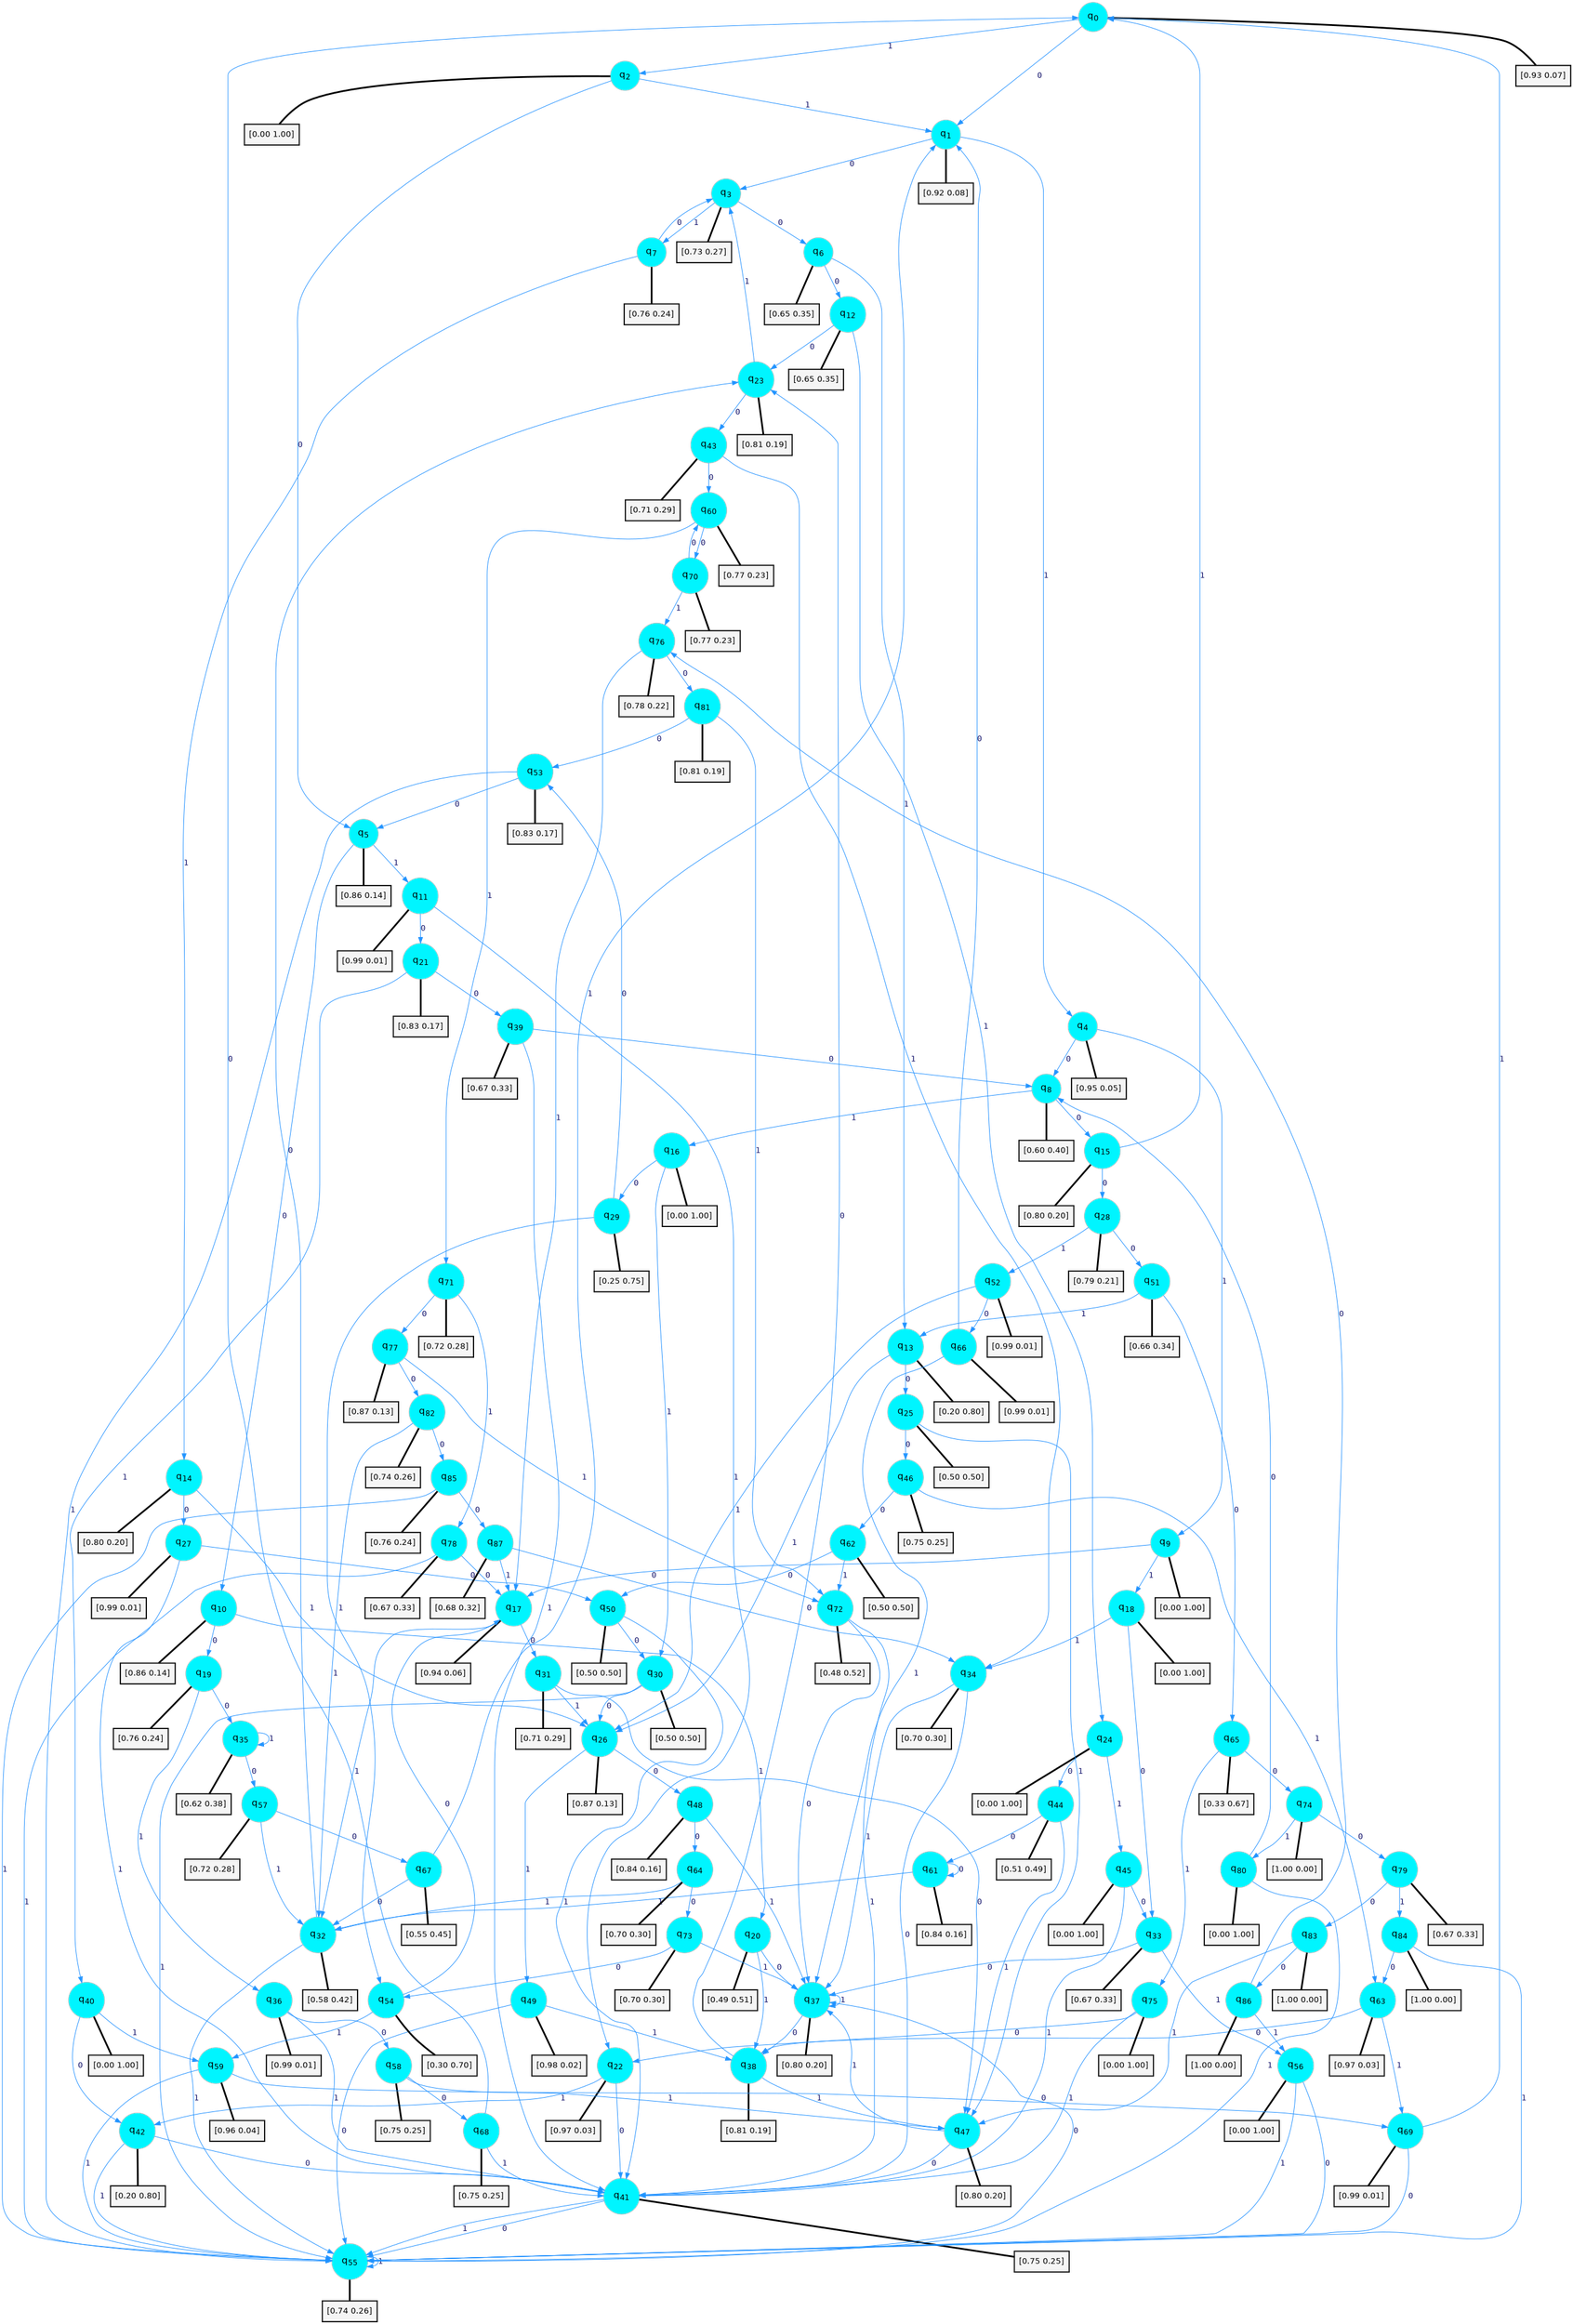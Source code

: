 digraph G {
graph [
bgcolor=transparent, dpi=300, rankdir=TD, size="40,25"];
node [
color=gray, fillcolor=turquoise1, fontcolor=black, fontname=Helvetica, fontsize=16, fontweight=bold, shape=circle, style=filled];
edge [
arrowsize=1, color=dodgerblue1, fontcolor=midnightblue, fontname=courier, fontweight=bold, penwidth=1, style=solid, weight=20];
0[label=<q<SUB>0</SUB>>];
1[label=<q<SUB>1</SUB>>];
2[label=<q<SUB>2</SUB>>];
3[label=<q<SUB>3</SUB>>];
4[label=<q<SUB>4</SUB>>];
5[label=<q<SUB>5</SUB>>];
6[label=<q<SUB>6</SUB>>];
7[label=<q<SUB>7</SUB>>];
8[label=<q<SUB>8</SUB>>];
9[label=<q<SUB>9</SUB>>];
10[label=<q<SUB>10</SUB>>];
11[label=<q<SUB>11</SUB>>];
12[label=<q<SUB>12</SUB>>];
13[label=<q<SUB>13</SUB>>];
14[label=<q<SUB>14</SUB>>];
15[label=<q<SUB>15</SUB>>];
16[label=<q<SUB>16</SUB>>];
17[label=<q<SUB>17</SUB>>];
18[label=<q<SUB>18</SUB>>];
19[label=<q<SUB>19</SUB>>];
20[label=<q<SUB>20</SUB>>];
21[label=<q<SUB>21</SUB>>];
22[label=<q<SUB>22</SUB>>];
23[label=<q<SUB>23</SUB>>];
24[label=<q<SUB>24</SUB>>];
25[label=<q<SUB>25</SUB>>];
26[label=<q<SUB>26</SUB>>];
27[label=<q<SUB>27</SUB>>];
28[label=<q<SUB>28</SUB>>];
29[label=<q<SUB>29</SUB>>];
30[label=<q<SUB>30</SUB>>];
31[label=<q<SUB>31</SUB>>];
32[label=<q<SUB>32</SUB>>];
33[label=<q<SUB>33</SUB>>];
34[label=<q<SUB>34</SUB>>];
35[label=<q<SUB>35</SUB>>];
36[label=<q<SUB>36</SUB>>];
37[label=<q<SUB>37</SUB>>];
38[label=<q<SUB>38</SUB>>];
39[label=<q<SUB>39</SUB>>];
40[label=<q<SUB>40</SUB>>];
41[label=<q<SUB>41</SUB>>];
42[label=<q<SUB>42</SUB>>];
43[label=<q<SUB>43</SUB>>];
44[label=<q<SUB>44</SUB>>];
45[label=<q<SUB>45</SUB>>];
46[label=<q<SUB>46</SUB>>];
47[label=<q<SUB>47</SUB>>];
48[label=<q<SUB>48</SUB>>];
49[label=<q<SUB>49</SUB>>];
50[label=<q<SUB>50</SUB>>];
51[label=<q<SUB>51</SUB>>];
52[label=<q<SUB>52</SUB>>];
53[label=<q<SUB>53</SUB>>];
54[label=<q<SUB>54</SUB>>];
55[label=<q<SUB>55</SUB>>];
56[label=<q<SUB>56</SUB>>];
57[label=<q<SUB>57</SUB>>];
58[label=<q<SUB>58</SUB>>];
59[label=<q<SUB>59</SUB>>];
60[label=<q<SUB>60</SUB>>];
61[label=<q<SUB>61</SUB>>];
62[label=<q<SUB>62</SUB>>];
63[label=<q<SUB>63</SUB>>];
64[label=<q<SUB>64</SUB>>];
65[label=<q<SUB>65</SUB>>];
66[label=<q<SUB>66</SUB>>];
67[label=<q<SUB>67</SUB>>];
68[label=<q<SUB>68</SUB>>];
69[label=<q<SUB>69</SUB>>];
70[label=<q<SUB>70</SUB>>];
71[label=<q<SUB>71</SUB>>];
72[label=<q<SUB>72</SUB>>];
73[label=<q<SUB>73</SUB>>];
74[label=<q<SUB>74</SUB>>];
75[label=<q<SUB>75</SUB>>];
76[label=<q<SUB>76</SUB>>];
77[label=<q<SUB>77</SUB>>];
78[label=<q<SUB>78</SUB>>];
79[label=<q<SUB>79</SUB>>];
80[label=<q<SUB>80</SUB>>];
81[label=<q<SUB>81</SUB>>];
82[label=<q<SUB>82</SUB>>];
83[label=<q<SUB>83</SUB>>];
84[label=<q<SUB>84</SUB>>];
85[label=<q<SUB>85</SUB>>];
86[label=<q<SUB>86</SUB>>];
87[label=<q<SUB>87</SUB>>];
88[label="[0.93 0.07]", shape=box,fontcolor=black, fontname=Helvetica, fontsize=14, penwidth=2, fillcolor=whitesmoke,color=black];
89[label="[0.92 0.08]", shape=box,fontcolor=black, fontname=Helvetica, fontsize=14, penwidth=2, fillcolor=whitesmoke,color=black];
90[label="[0.00 1.00]", shape=box,fontcolor=black, fontname=Helvetica, fontsize=14, penwidth=2, fillcolor=whitesmoke,color=black];
91[label="[0.73 0.27]", shape=box,fontcolor=black, fontname=Helvetica, fontsize=14, penwidth=2, fillcolor=whitesmoke,color=black];
92[label="[0.95 0.05]", shape=box,fontcolor=black, fontname=Helvetica, fontsize=14, penwidth=2, fillcolor=whitesmoke,color=black];
93[label="[0.86 0.14]", shape=box,fontcolor=black, fontname=Helvetica, fontsize=14, penwidth=2, fillcolor=whitesmoke,color=black];
94[label="[0.65 0.35]", shape=box,fontcolor=black, fontname=Helvetica, fontsize=14, penwidth=2, fillcolor=whitesmoke,color=black];
95[label="[0.76 0.24]", shape=box,fontcolor=black, fontname=Helvetica, fontsize=14, penwidth=2, fillcolor=whitesmoke,color=black];
96[label="[0.60 0.40]", shape=box,fontcolor=black, fontname=Helvetica, fontsize=14, penwidth=2, fillcolor=whitesmoke,color=black];
97[label="[0.00 1.00]", shape=box,fontcolor=black, fontname=Helvetica, fontsize=14, penwidth=2, fillcolor=whitesmoke,color=black];
98[label="[0.86 0.14]", shape=box,fontcolor=black, fontname=Helvetica, fontsize=14, penwidth=2, fillcolor=whitesmoke,color=black];
99[label="[0.99 0.01]", shape=box,fontcolor=black, fontname=Helvetica, fontsize=14, penwidth=2, fillcolor=whitesmoke,color=black];
100[label="[0.65 0.35]", shape=box,fontcolor=black, fontname=Helvetica, fontsize=14, penwidth=2, fillcolor=whitesmoke,color=black];
101[label="[0.20 0.80]", shape=box,fontcolor=black, fontname=Helvetica, fontsize=14, penwidth=2, fillcolor=whitesmoke,color=black];
102[label="[0.80 0.20]", shape=box,fontcolor=black, fontname=Helvetica, fontsize=14, penwidth=2, fillcolor=whitesmoke,color=black];
103[label="[0.80 0.20]", shape=box,fontcolor=black, fontname=Helvetica, fontsize=14, penwidth=2, fillcolor=whitesmoke,color=black];
104[label="[0.00 1.00]", shape=box,fontcolor=black, fontname=Helvetica, fontsize=14, penwidth=2, fillcolor=whitesmoke,color=black];
105[label="[0.94 0.06]", shape=box,fontcolor=black, fontname=Helvetica, fontsize=14, penwidth=2, fillcolor=whitesmoke,color=black];
106[label="[0.00 1.00]", shape=box,fontcolor=black, fontname=Helvetica, fontsize=14, penwidth=2, fillcolor=whitesmoke,color=black];
107[label="[0.76 0.24]", shape=box,fontcolor=black, fontname=Helvetica, fontsize=14, penwidth=2, fillcolor=whitesmoke,color=black];
108[label="[0.49 0.51]", shape=box,fontcolor=black, fontname=Helvetica, fontsize=14, penwidth=2, fillcolor=whitesmoke,color=black];
109[label="[0.83 0.17]", shape=box,fontcolor=black, fontname=Helvetica, fontsize=14, penwidth=2, fillcolor=whitesmoke,color=black];
110[label="[0.97 0.03]", shape=box,fontcolor=black, fontname=Helvetica, fontsize=14, penwidth=2, fillcolor=whitesmoke,color=black];
111[label="[0.81 0.19]", shape=box,fontcolor=black, fontname=Helvetica, fontsize=14, penwidth=2, fillcolor=whitesmoke,color=black];
112[label="[0.00 1.00]", shape=box,fontcolor=black, fontname=Helvetica, fontsize=14, penwidth=2, fillcolor=whitesmoke,color=black];
113[label="[0.50 0.50]", shape=box,fontcolor=black, fontname=Helvetica, fontsize=14, penwidth=2, fillcolor=whitesmoke,color=black];
114[label="[0.87 0.13]", shape=box,fontcolor=black, fontname=Helvetica, fontsize=14, penwidth=2, fillcolor=whitesmoke,color=black];
115[label="[0.99 0.01]", shape=box,fontcolor=black, fontname=Helvetica, fontsize=14, penwidth=2, fillcolor=whitesmoke,color=black];
116[label="[0.79 0.21]", shape=box,fontcolor=black, fontname=Helvetica, fontsize=14, penwidth=2, fillcolor=whitesmoke,color=black];
117[label="[0.25 0.75]", shape=box,fontcolor=black, fontname=Helvetica, fontsize=14, penwidth=2, fillcolor=whitesmoke,color=black];
118[label="[0.50 0.50]", shape=box,fontcolor=black, fontname=Helvetica, fontsize=14, penwidth=2, fillcolor=whitesmoke,color=black];
119[label="[0.71 0.29]", shape=box,fontcolor=black, fontname=Helvetica, fontsize=14, penwidth=2, fillcolor=whitesmoke,color=black];
120[label="[0.58 0.42]", shape=box,fontcolor=black, fontname=Helvetica, fontsize=14, penwidth=2, fillcolor=whitesmoke,color=black];
121[label="[0.67 0.33]", shape=box,fontcolor=black, fontname=Helvetica, fontsize=14, penwidth=2, fillcolor=whitesmoke,color=black];
122[label="[0.70 0.30]", shape=box,fontcolor=black, fontname=Helvetica, fontsize=14, penwidth=2, fillcolor=whitesmoke,color=black];
123[label="[0.62 0.38]", shape=box,fontcolor=black, fontname=Helvetica, fontsize=14, penwidth=2, fillcolor=whitesmoke,color=black];
124[label="[0.99 0.01]", shape=box,fontcolor=black, fontname=Helvetica, fontsize=14, penwidth=2, fillcolor=whitesmoke,color=black];
125[label="[0.80 0.20]", shape=box,fontcolor=black, fontname=Helvetica, fontsize=14, penwidth=2, fillcolor=whitesmoke,color=black];
126[label="[0.81 0.19]", shape=box,fontcolor=black, fontname=Helvetica, fontsize=14, penwidth=2, fillcolor=whitesmoke,color=black];
127[label="[0.67 0.33]", shape=box,fontcolor=black, fontname=Helvetica, fontsize=14, penwidth=2, fillcolor=whitesmoke,color=black];
128[label="[0.00 1.00]", shape=box,fontcolor=black, fontname=Helvetica, fontsize=14, penwidth=2, fillcolor=whitesmoke,color=black];
129[label="[0.75 0.25]", shape=box,fontcolor=black, fontname=Helvetica, fontsize=14, penwidth=2, fillcolor=whitesmoke,color=black];
130[label="[0.20 0.80]", shape=box,fontcolor=black, fontname=Helvetica, fontsize=14, penwidth=2, fillcolor=whitesmoke,color=black];
131[label="[0.71 0.29]", shape=box,fontcolor=black, fontname=Helvetica, fontsize=14, penwidth=2, fillcolor=whitesmoke,color=black];
132[label="[0.51 0.49]", shape=box,fontcolor=black, fontname=Helvetica, fontsize=14, penwidth=2, fillcolor=whitesmoke,color=black];
133[label="[0.00 1.00]", shape=box,fontcolor=black, fontname=Helvetica, fontsize=14, penwidth=2, fillcolor=whitesmoke,color=black];
134[label="[0.75 0.25]", shape=box,fontcolor=black, fontname=Helvetica, fontsize=14, penwidth=2, fillcolor=whitesmoke,color=black];
135[label="[0.80 0.20]", shape=box,fontcolor=black, fontname=Helvetica, fontsize=14, penwidth=2, fillcolor=whitesmoke,color=black];
136[label="[0.84 0.16]", shape=box,fontcolor=black, fontname=Helvetica, fontsize=14, penwidth=2, fillcolor=whitesmoke,color=black];
137[label="[0.98 0.02]", shape=box,fontcolor=black, fontname=Helvetica, fontsize=14, penwidth=2, fillcolor=whitesmoke,color=black];
138[label="[0.50 0.50]", shape=box,fontcolor=black, fontname=Helvetica, fontsize=14, penwidth=2, fillcolor=whitesmoke,color=black];
139[label="[0.66 0.34]", shape=box,fontcolor=black, fontname=Helvetica, fontsize=14, penwidth=2, fillcolor=whitesmoke,color=black];
140[label="[0.99 0.01]", shape=box,fontcolor=black, fontname=Helvetica, fontsize=14, penwidth=2, fillcolor=whitesmoke,color=black];
141[label="[0.83 0.17]", shape=box,fontcolor=black, fontname=Helvetica, fontsize=14, penwidth=2, fillcolor=whitesmoke,color=black];
142[label="[0.30 0.70]", shape=box,fontcolor=black, fontname=Helvetica, fontsize=14, penwidth=2, fillcolor=whitesmoke,color=black];
143[label="[0.74 0.26]", shape=box,fontcolor=black, fontname=Helvetica, fontsize=14, penwidth=2, fillcolor=whitesmoke,color=black];
144[label="[0.00 1.00]", shape=box,fontcolor=black, fontname=Helvetica, fontsize=14, penwidth=2, fillcolor=whitesmoke,color=black];
145[label="[0.72 0.28]", shape=box,fontcolor=black, fontname=Helvetica, fontsize=14, penwidth=2, fillcolor=whitesmoke,color=black];
146[label="[0.75 0.25]", shape=box,fontcolor=black, fontname=Helvetica, fontsize=14, penwidth=2, fillcolor=whitesmoke,color=black];
147[label="[0.96 0.04]", shape=box,fontcolor=black, fontname=Helvetica, fontsize=14, penwidth=2, fillcolor=whitesmoke,color=black];
148[label="[0.77 0.23]", shape=box,fontcolor=black, fontname=Helvetica, fontsize=14, penwidth=2, fillcolor=whitesmoke,color=black];
149[label="[0.84 0.16]", shape=box,fontcolor=black, fontname=Helvetica, fontsize=14, penwidth=2, fillcolor=whitesmoke,color=black];
150[label="[0.50 0.50]", shape=box,fontcolor=black, fontname=Helvetica, fontsize=14, penwidth=2, fillcolor=whitesmoke,color=black];
151[label="[0.97 0.03]", shape=box,fontcolor=black, fontname=Helvetica, fontsize=14, penwidth=2, fillcolor=whitesmoke,color=black];
152[label="[0.70 0.30]", shape=box,fontcolor=black, fontname=Helvetica, fontsize=14, penwidth=2, fillcolor=whitesmoke,color=black];
153[label="[0.33 0.67]", shape=box,fontcolor=black, fontname=Helvetica, fontsize=14, penwidth=2, fillcolor=whitesmoke,color=black];
154[label="[0.99 0.01]", shape=box,fontcolor=black, fontname=Helvetica, fontsize=14, penwidth=2, fillcolor=whitesmoke,color=black];
155[label="[0.55 0.45]", shape=box,fontcolor=black, fontname=Helvetica, fontsize=14, penwidth=2, fillcolor=whitesmoke,color=black];
156[label="[0.75 0.25]", shape=box,fontcolor=black, fontname=Helvetica, fontsize=14, penwidth=2, fillcolor=whitesmoke,color=black];
157[label="[0.99 0.01]", shape=box,fontcolor=black, fontname=Helvetica, fontsize=14, penwidth=2, fillcolor=whitesmoke,color=black];
158[label="[0.77 0.23]", shape=box,fontcolor=black, fontname=Helvetica, fontsize=14, penwidth=2, fillcolor=whitesmoke,color=black];
159[label="[0.72 0.28]", shape=box,fontcolor=black, fontname=Helvetica, fontsize=14, penwidth=2, fillcolor=whitesmoke,color=black];
160[label="[0.48 0.52]", shape=box,fontcolor=black, fontname=Helvetica, fontsize=14, penwidth=2, fillcolor=whitesmoke,color=black];
161[label="[0.70 0.30]", shape=box,fontcolor=black, fontname=Helvetica, fontsize=14, penwidth=2, fillcolor=whitesmoke,color=black];
162[label="[1.00 0.00]", shape=box,fontcolor=black, fontname=Helvetica, fontsize=14, penwidth=2, fillcolor=whitesmoke,color=black];
163[label="[0.00 1.00]", shape=box,fontcolor=black, fontname=Helvetica, fontsize=14, penwidth=2, fillcolor=whitesmoke,color=black];
164[label="[0.78 0.22]", shape=box,fontcolor=black, fontname=Helvetica, fontsize=14, penwidth=2, fillcolor=whitesmoke,color=black];
165[label="[0.87 0.13]", shape=box,fontcolor=black, fontname=Helvetica, fontsize=14, penwidth=2, fillcolor=whitesmoke,color=black];
166[label="[0.67 0.33]", shape=box,fontcolor=black, fontname=Helvetica, fontsize=14, penwidth=2, fillcolor=whitesmoke,color=black];
167[label="[0.67 0.33]", shape=box,fontcolor=black, fontname=Helvetica, fontsize=14, penwidth=2, fillcolor=whitesmoke,color=black];
168[label="[0.00 1.00]", shape=box,fontcolor=black, fontname=Helvetica, fontsize=14, penwidth=2, fillcolor=whitesmoke,color=black];
169[label="[0.81 0.19]", shape=box,fontcolor=black, fontname=Helvetica, fontsize=14, penwidth=2, fillcolor=whitesmoke,color=black];
170[label="[0.74 0.26]", shape=box,fontcolor=black, fontname=Helvetica, fontsize=14, penwidth=2, fillcolor=whitesmoke,color=black];
171[label="[1.00 0.00]", shape=box,fontcolor=black, fontname=Helvetica, fontsize=14, penwidth=2, fillcolor=whitesmoke,color=black];
172[label="[1.00 0.00]", shape=box,fontcolor=black, fontname=Helvetica, fontsize=14, penwidth=2, fillcolor=whitesmoke,color=black];
173[label="[0.76 0.24]", shape=box,fontcolor=black, fontname=Helvetica, fontsize=14, penwidth=2, fillcolor=whitesmoke,color=black];
174[label="[1.00 0.00]", shape=box,fontcolor=black, fontname=Helvetica, fontsize=14, penwidth=2, fillcolor=whitesmoke,color=black];
175[label="[0.68 0.32]", shape=box,fontcolor=black, fontname=Helvetica, fontsize=14, penwidth=2, fillcolor=whitesmoke,color=black];
0->1 [label=0];
0->2 [label=1];
0->88 [arrowhead=none, penwidth=3,color=black];
1->3 [label=0];
1->4 [label=1];
1->89 [arrowhead=none, penwidth=3,color=black];
2->5 [label=0];
2->1 [label=1];
2->90 [arrowhead=none, penwidth=3,color=black];
3->6 [label=0];
3->7 [label=1];
3->91 [arrowhead=none, penwidth=3,color=black];
4->8 [label=0];
4->9 [label=1];
4->92 [arrowhead=none, penwidth=3,color=black];
5->10 [label=0];
5->11 [label=1];
5->93 [arrowhead=none, penwidth=3,color=black];
6->12 [label=0];
6->13 [label=1];
6->94 [arrowhead=none, penwidth=3,color=black];
7->3 [label=0];
7->14 [label=1];
7->95 [arrowhead=none, penwidth=3,color=black];
8->15 [label=0];
8->16 [label=1];
8->96 [arrowhead=none, penwidth=3,color=black];
9->17 [label=0];
9->18 [label=1];
9->97 [arrowhead=none, penwidth=3,color=black];
10->19 [label=0];
10->20 [label=1];
10->98 [arrowhead=none, penwidth=3,color=black];
11->21 [label=0];
11->22 [label=1];
11->99 [arrowhead=none, penwidth=3,color=black];
12->23 [label=0];
12->24 [label=1];
12->100 [arrowhead=none, penwidth=3,color=black];
13->25 [label=0];
13->26 [label=1];
13->101 [arrowhead=none, penwidth=3,color=black];
14->27 [label=0];
14->26 [label=1];
14->102 [arrowhead=none, penwidth=3,color=black];
15->28 [label=0];
15->0 [label=1];
15->103 [arrowhead=none, penwidth=3,color=black];
16->29 [label=0];
16->30 [label=1];
16->104 [arrowhead=none, penwidth=3,color=black];
17->31 [label=0];
17->32 [label=1];
17->105 [arrowhead=none, penwidth=3,color=black];
18->33 [label=0];
18->34 [label=1];
18->106 [arrowhead=none, penwidth=3,color=black];
19->35 [label=0];
19->36 [label=1];
19->107 [arrowhead=none, penwidth=3,color=black];
20->37 [label=0];
20->38 [label=1];
20->108 [arrowhead=none, penwidth=3,color=black];
21->39 [label=0];
21->40 [label=1];
21->109 [arrowhead=none, penwidth=3,color=black];
22->41 [label=0];
22->42 [label=1];
22->110 [arrowhead=none, penwidth=3,color=black];
23->43 [label=0];
23->3 [label=1];
23->111 [arrowhead=none, penwidth=3,color=black];
24->44 [label=0];
24->45 [label=1];
24->112 [arrowhead=none, penwidth=3,color=black];
25->46 [label=0];
25->47 [label=1];
25->113 [arrowhead=none, penwidth=3,color=black];
26->48 [label=0];
26->49 [label=1];
26->114 [arrowhead=none, penwidth=3,color=black];
27->50 [label=0];
27->41 [label=1];
27->115 [arrowhead=none, penwidth=3,color=black];
28->51 [label=0];
28->52 [label=1];
28->116 [arrowhead=none, penwidth=3,color=black];
29->53 [label=0];
29->54 [label=1];
29->117 [arrowhead=none, penwidth=3,color=black];
30->26 [label=0];
30->55 [label=1];
30->118 [arrowhead=none, penwidth=3,color=black];
31->47 [label=0];
31->26 [label=1];
31->119 [arrowhead=none, penwidth=3,color=black];
32->23 [label=0];
32->55 [label=1];
32->120 [arrowhead=none, penwidth=3,color=black];
33->37 [label=0];
33->56 [label=1];
33->121 [arrowhead=none, penwidth=3,color=black];
34->41 [label=0];
34->37 [label=1];
34->122 [arrowhead=none, penwidth=3,color=black];
35->57 [label=0];
35->35 [label=1];
35->123 [arrowhead=none, penwidth=3,color=black];
36->58 [label=0];
36->41 [label=1];
36->124 [arrowhead=none, penwidth=3,color=black];
37->38 [label=0];
37->37 [label=1];
37->125 [arrowhead=none, penwidth=3,color=black];
38->23 [label=0];
38->47 [label=1];
38->126 [arrowhead=none, penwidth=3,color=black];
39->8 [label=0];
39->41 [label=1];
39->127 [arrowhead=none, penwidth=3,color=black];
40->42 [label=0];
40->59 [label=1];
40->128 [arrowhead=none, penwidth=3,color=black];
41->55 [label=0];
41->55 [label=1];
41->129 [arrowhead=none, penwidth=3,color=black];
42->41 [label=0];
42->55 [label=1];
42->130 [arrowhead=none, penwidth=3,color=black];
43->60 [label=0];
43->34 [label=1];
43->131 [arrowhead=none, penwidth=3,color=black];
44->61 [label=0];
44->47 [label=1];
44->132 [arrowhead=none, penwidth=3,color=black];
45->33 [label=0];
45->41 [label=1];
45->133 [arrowhead=none, penwidth=3,color=black];
46->62 [label=0];
46->63 [label=1];
46->134 [arrowhead=none, penwidth=3,color=black];
47->41 [label=0];
47->37 [label=1];
47->135 [arrowhead=none, penwidth=3,color=black];
48->64 [label=0];
48->37 [label=1];
48->136 [arrowhead=none, penwidth=3,color=black];
49->55 [label=0];
49->38 [label=1];
49->137 [arrowhead=none, penwidth=3,color=black];
50->30 [label=0];
50->41 [label=1];
50->138 [arrowhead=none, penwidth=3,color=black];
51->65 [label=0];
51->13 [label=1];
51->139 [arrowhead=none, penwidth=3,color=black];
52->66 [label=0];
52->26 [label=1];
52->140 [arrowhead=none, penwidth=3,color=black];
53->5 [label=0];
53->55 [label=1];
53->141 [arrowhead=none, penwidth=3,color=black];
54->17 [label=0];
54->59 [label=1];
54->142 [arrowhead=none, penwidth=3,color=black];
55->37 [label=0];
55->55 [label=1];
55->143 [arrowhead=none, penwidth=3,color=black];
56->55 [label=0];
56->55 [label=1];
56->144 [arrowhead=none, penwidth=3,color=black];
57->67 [label=0];
57->32 [label=1];
57->145 [arrowhead=none, penwidth=3,color=black];
58->68 [label=0];
58->47 [label=1];
58->146 [arrowhead=none, penwidth=3,color=black];
59->69 [label=0];
59->55 [label=1];
59->147 [arrowhead=none, penwidth=3,color=black];
60->70 [label=0];
60->71 [label=1];
60->148 [arrowhead=none, penwidth=3,color=black];
61->61 [label=0];
61->32 [label=1];
61->149 [arrowhead=none, penwidth=3,color=black];
62->50 [label=0];
62->72 [label=1];
62->150 [arrowhead=none, penwidth=3,color=black];
63->38 [label=0];
63->69 [label=1];
63->151 [arrowhead=none, penwidth=3,color=black];
64->73 [label=0];
64->32 [label=1];
64->152 [arrowhead=none, penwidth=3,color=black];
65->74 [label=0];
65->75 [label=1];
65->153 [arrowhead=none, penwidth=3,color=black];
66->1 [label=0];
66->37 [label=1];
66->154 [arrowhead=none, penwidth=3,color=black];
67->32 [label=0];
67->1 [label=1];
67->155 [arrowhead=none, penwidth=3,color=black];
68->0 [label=0];
68->41 [label=1];
68->156 [arrowhead=none, penwidth=3,color=black];
69->55 [label=0];
69->0 [label=1];
69->157 [arrowhead=none, penwidth=3,color=black];
70->60 [label=0];
70->76 [label=1];
70->158 [arrowhead=none, penwidth=3,color=black];
71->77 [label=0];
71->78 [label=1];
71->159 [arrowhead=none, penwidth=3,color=black];
72->37 [label=0];
72->41 [label=1];
72->160 [arrowhead=none, penwidth=3,color=black];
73->54 [label=0];
73->37 [label=1];
73->161 [arrowhead=none, penwidth=3,color=black];
74->79 [label=0];
74->80 [label=1];
74->162 [arrowhead=none, penwidth=3,color=black];
75->22 [label=0];
75->41 [label=1];
75->163 [arrowhead=none, penwidth=3,color=black];
76->81 [label=0];
76->17 [label=1];
76->164 [arrowhead=none, penwidth=3,color=black];
77->82 [label=0];
77->72 [label=1];
77->165 [arrowhead=none, penwidth=3,color=black];
78->17 [label=0];
78->55 [label=1];
78->166 [arrowhead=none, penwidth=3,color=black];
79->83 [label=0];
79->84 [label=1];
79->167 [arrowhead=none, penwidth=3,color=black];
80->8 [label=0];
80->55 [label=1];
80->168 [arrowhead=none, penwidth=3,color=black];
81->53 [label=0];
81->72 [label=1];
81->169 [arrowhead=none, penwidth=3,color=black];
82->85 [label=0];
82->32 [label=1];
82->170 [arrowhead=none, penwidth=3,color=black];
83->86 [label=0];
83->47 [label=1];
83->171 [arrowhead=none, penwidth=3,color=black];
84->63 [label=0];
84->55 [label=1];
84->172 [arrowhead=none, penwidth=3,color=black];
85->87 [label=0];
85->55 [label=1];
85->173 [arrowhead=none, penwidth=3,color=black];
86->76 [label=0];
86->56 [label=1];
86->174 [arrowhead=none, penwidth=3,color=black];
87->34 [label=0];
87->17 [label=1];
87->175 [arrowhead=none, penwidth=3,color=black];
}
